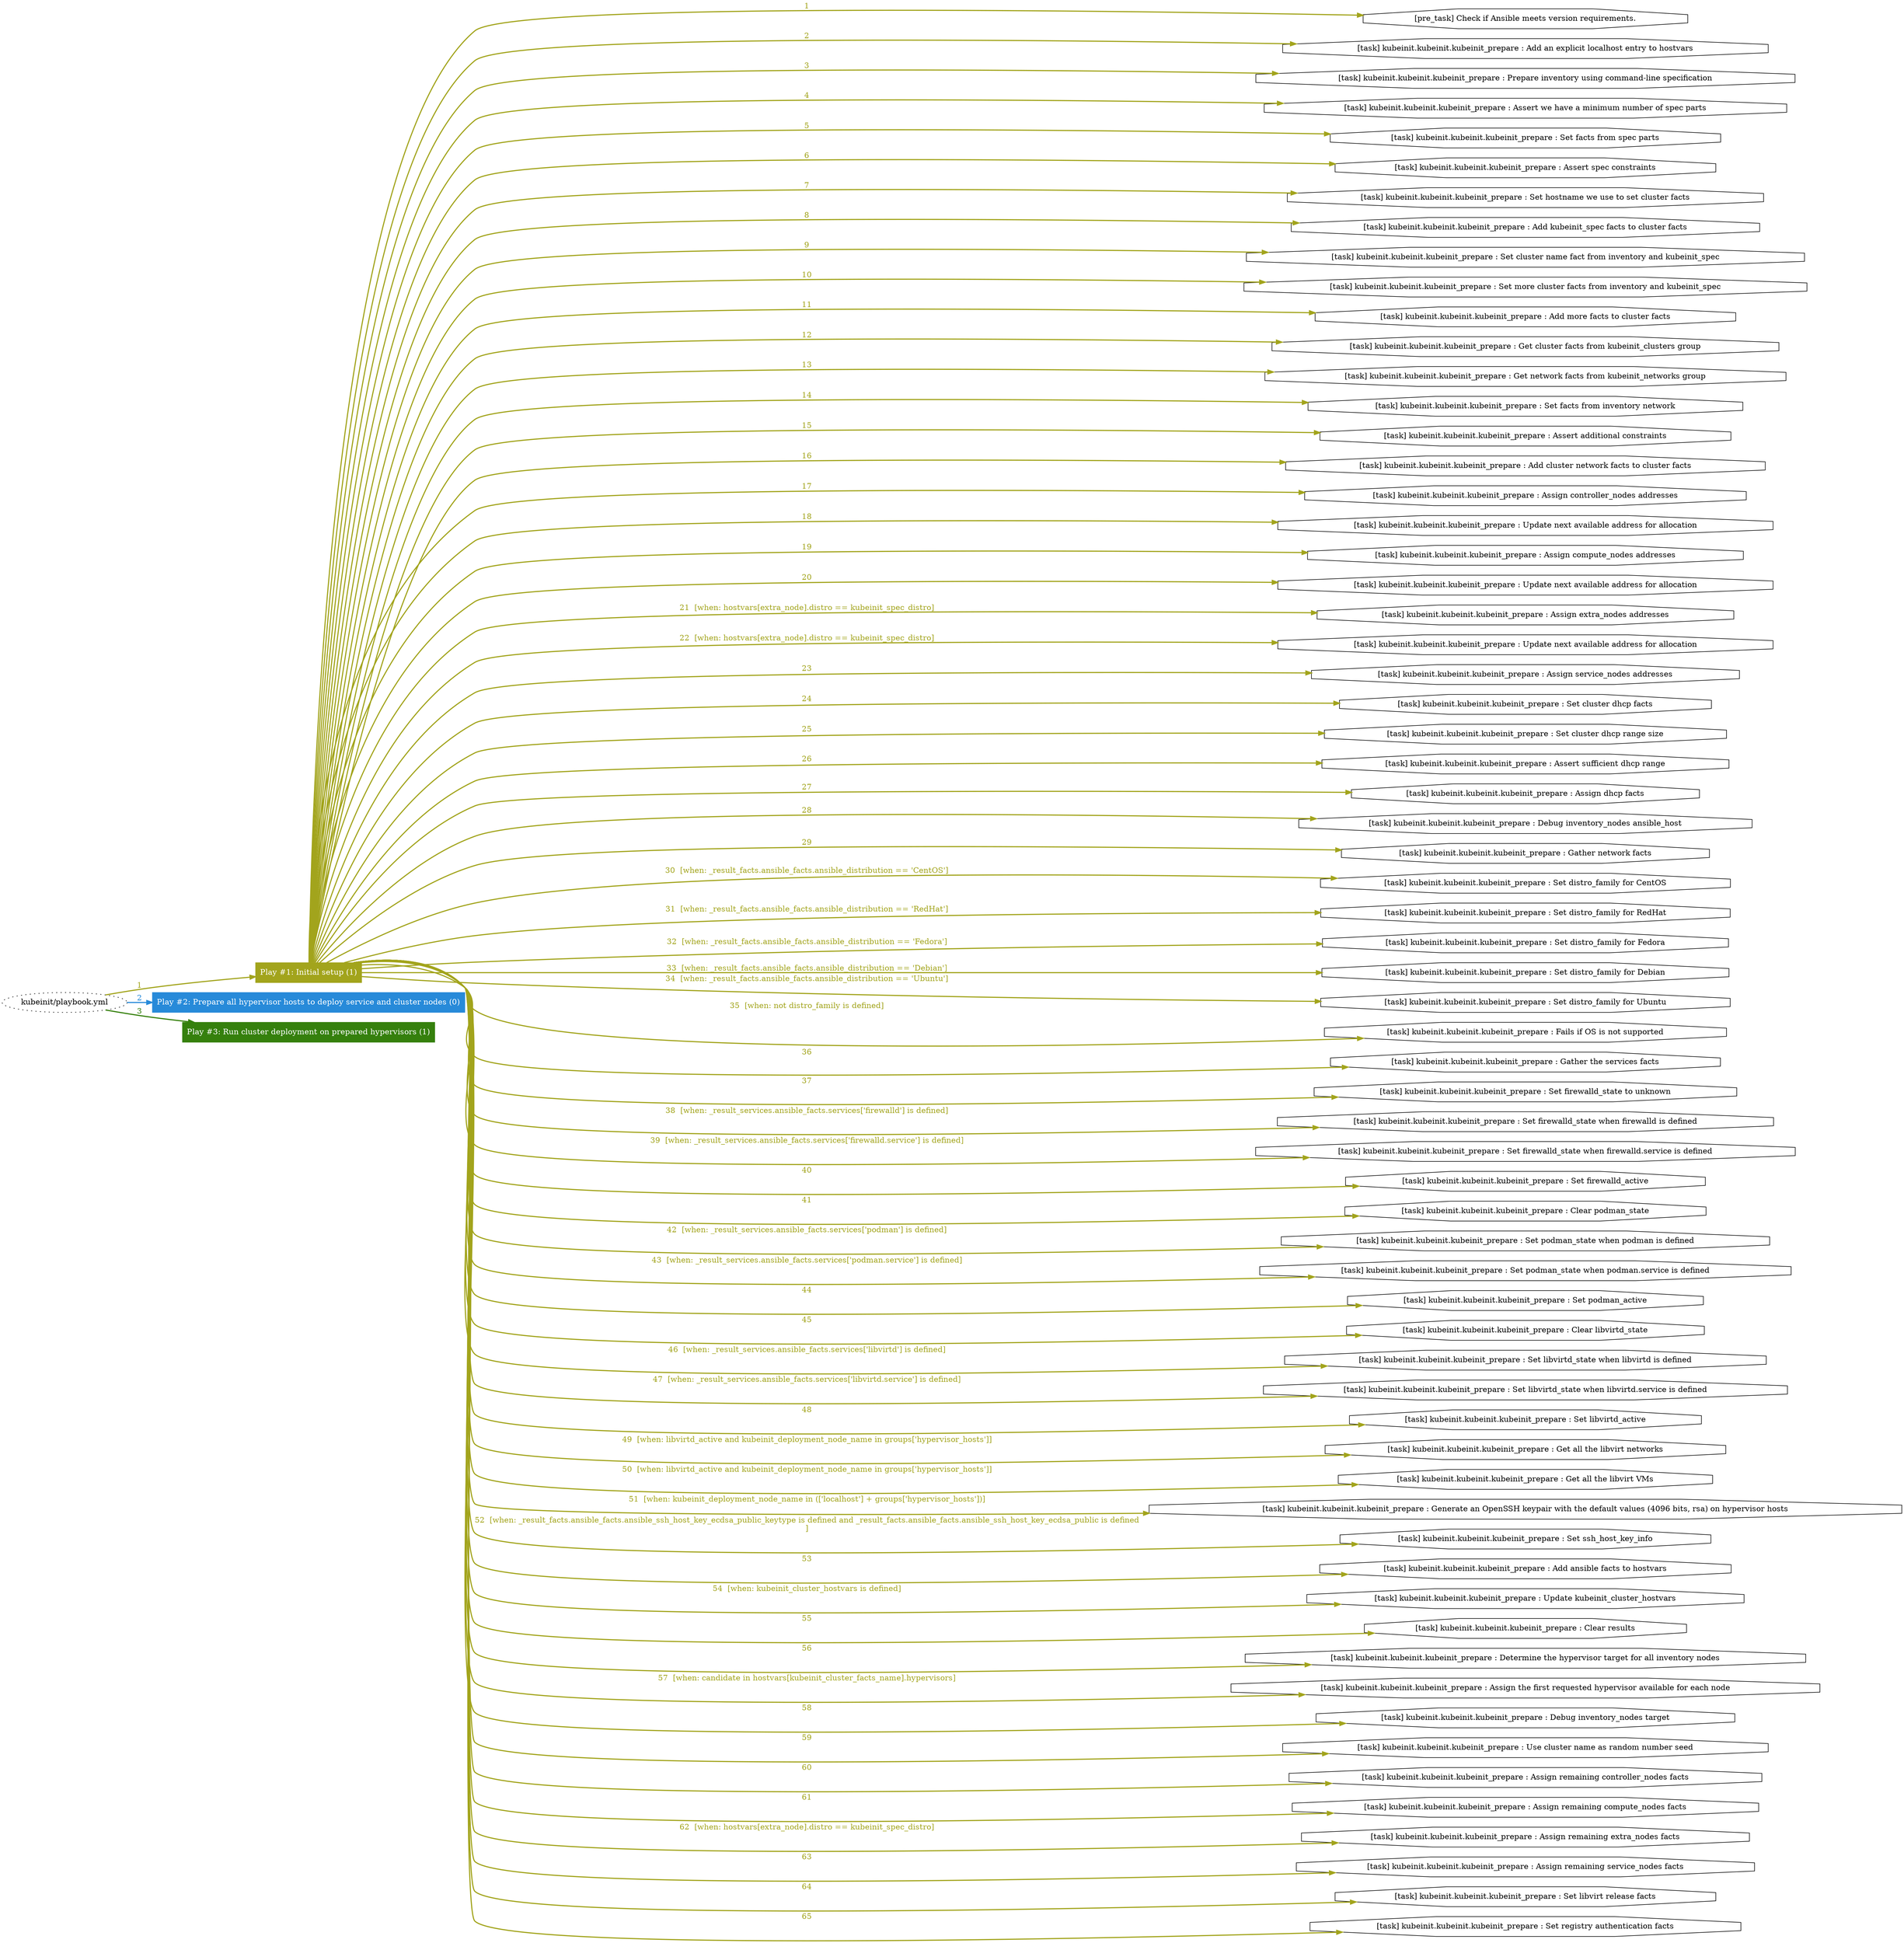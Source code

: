digraph "kubeinit/playbook.yml "{
	graph [concentrate=true ordering=in rankdir=LR ratio=fill]
	edge [esep=5 sep=10]
	"kubeinit/playbook.yml" [id=root_node style=dotted]
	subgraph "Play #1: Initial setup (1) "{
		"Play #1: Initial setup (1)" [color="#a2a41c" fontcolor="#ffffff" id="play_fbb599cb-2071-4ebe-aa29-77f8e86f3bd3" shape=box style=filled tooltip=localhost]
		"kubeinit/playbook.yml" -> "Play #1: Initial setup (1)" [label=1 color="#a2a41c" fontcolor="#a2a41c" id="edge_f15d494e-c540-46a3-b86c-ca2d39ae8374" style=bold]
		"pre_task_1bced52c-f564-497a-ac15-e1b4323b1780" [label="[pre_task] Check if Ansible meets version requirements." id="pre_task_1bced52c-f564-497a-ac15-e1b4323b1780" shape=octagon tooltip="[pre_task] Check if Ansible meets version requirements."]
		"Play #1: Initial setup (1)" -> "pre_task_1bced52c-f564-497a-ac15-e1b4323b1780" [label=1 color="#a2a41c" fontcolor="#a2a41c" id="edge_7f5676bc-e594-4e76-97df-8704d4741273" style=bold]
		"task_bf426f9a-18ad-4fc7-81e5-14182849dc6a" [label="[task] kubeinit.kubeinit.kubeinit_prepare : Add an explicit localhost entry to hostvars" id="task_bf426f9a-18ad-4fc7-81e5-14182849dc6a" shape=octagon tooltip="[task] kubeinit.kubeinit.kubeinit_prepare : Add an explicit localhost entry to hostvars"]
		"Play #1: Initial setup (1)" -> "task_bf426f9a-18ad-4fc7-81e5-14182849dc6a" [label=2 color="#a2a41c" fontcolor="#a2a41c" id="edge_af8a6ed8-0f8f-40e1-96b3-8c65df996f2e" style=bold]
		"task_188a1dc1-d4b8-44b5-ab2f-b13d16058bbf" [label="[task] kubeinit.kubeinit.kubeinit_prepare : Prepare inventory using command-line specification" id="task_188a1dc1-d4b8-44b5-ab2f-b13d16058bbf" shape=octagon tooltip="[task] kubeinit.kubeinit.kubeinit_prepare : Prepare inventory using command-line specification"]
		"Play #1: Initial setup (1)" -> "task_188a1dc1-d4b8-44b5-ab2f-b13d16058bbf" [label=3 color="#a2a41c" fontcolor="#a2a41c" id="edge_f5a95ad8-61fc-489c-ac1f-215967416c9a" style=bold]
		"task_70577712-b20e-4079-b499-4126f8905f65" [label="[task] kubeinit.kubeinit.kubeinit_prepare : Assert we have a minimum number of spec parts" id="task_70577712-b20e-4079-b499-4126f8905f65" shape=octagon tooltip="[task] kubeinit.kubeinit.kubeinit_prepare : Assert we have a minimum number of spec parts"]
		"Play #1: Initial setup (1)" -> "task_70577712-b20e-4079-b499-4126f8905f65" [label=4 color="#a2a41c" fontcolor="#a2a41c" id="edge_4c0b52cc-073f-4c25-b5c1-b2f5f2818693" style=bold]
		"task_c20cd115-73be-4d2d-bf42-5f661f785ea7" [label="[task] kubeinit.kubeinit.kubeinit_prepare : Set facts from spec parts" id="task_c20cd115-73be-4d2d-bf42-5f661f785ea7" shape=octagon tooltip="[task] kubeinit.kubeinit.kubeinit_prepare : Set facts from spec parts"]
		"Play #1: Initial setup (1)" -> "task_c20cd115-73be-4d2d-bf42-5f661f785ea7" [label=5 color="#a2a41c" fontcolor="#a2a41c" id="edge_14461f78-73c5-476e-a4ec-2de61bbe9867" style=bold]
		"task_93be99f0-25e2-4b6c-8052-864f7db5bb74" [label="[task] kubeinit.kubeinit.kubeinit_prepare : Assert spec constraints" id="task_93be99f0-25e2-4b6c-8052-864f7db5bb74" shape=octagon tooltip="[task] kubeinit.kubeinit.kubeinit_prepare : Assert spec constraints"]
		"Play #1: Initial setup (1)" -> "task_93be99f0-25e2-4b6c-8052-864f7db5bb74" [label=6 color="#a2a41c" fontcolor="#a2a41c" id="edge_9305458f-0ff6-46de-b71a-b61db6ce7f33" style=bold]
		"task_0c7ec566-e316-43df-abcd-6a3b18245122" [label="[task] kubeinit.kubeinit.kubeinit_prepare : Set hostname we use to set cluster facts" id="task_0c7ec566-e316-43df-abcd-6a3b18245122" shape=octagon tooltip="[task] kubeinit.kubeinit.kubeinit_prepare : Set hostname we use to set cluster facts"]
		"Play #1: Initial setup (1)" -> "task_0c7ec566-e316-43df-abcd-6a3b18245122" [label=7 color="#a2a41c" fontcolor="#a2a41c" id="edge_4f6f68b5-9b47-4cb3-a067-a34611402cf0" style=bold]
		"task_f09c8e48-1cae-4691-b0de-dc04e11db5f2" [label="[task] kubeinit.kubeinit.kubeinit_prepare : Add kubeinit_spec facts to cluster facts" id="task_f09c8e48-1cae-4691-b0de-dc04e11db5f2" shape=octagon tooltip="[task] kubeinit.kubeinit.kubeinit_prepare : Add kubeinit_spec facts to cluster facts"]
		"Play #1: Initial setup (1)" -> "task_f09c8e48-1cae-4691-b0de-dc04e11db5f2" [label=8 color="#a2a41c" fontcolor="#a2a41c" id="edge_4cfe039d-891e-468e-be58-43e634ae579e" style=bold]
		"task_8d84dc5c-e134-4fb2-b0e2-b606a4c03248" [label="[task] kubeinit.kubeinit.kubeinit_prepare : Set cluster name fact from inventory and kubeinit_spec" id="task_8d84dc5c-e134-4fb2-b0e2-b606a4c03248" shape=octagon tooltip="[task] kubeinit.kubeinit.kubeinit_prepare : Set cluster name fact from inventory and kubeinit_spec"]
		"Play #1: Initial setup (1)" -> "task_8d84dc5c-e134-4fb2-b0e2-b606a4c03248" [label=9 color="#a2a41c" fontcolor="#a2a41c" id="edge_981fc118-fece-46d5-adee-e4ab613bb32c" style=bold]
		"task_6f019cc1-7205-42ea-bedc-b7c2f872bb1b" [label="[task] kubeinit.kubeinit.kubeinit_prepare : Set more cluster facts from inventory and kubeinit_spec" id="task_6f019cc1-7205-42ea-bedc-b7c2f872bb1b" shape=octagon tooltip="[task] kubeinit.kubeinit.kubeinit_prepare : Set more cluster facts from inventory and kubeinit_spec"]
		"Play #1: Initial setup (1)" -> "task_6f019cc1-7205-42ea-bedc-b7c2f872bb1b" [label=10 color="#a2a41c" fontcolor="#a2a41c" id="edge_d8aaf090-b6d8-4fc4-aab9-6e2dc086decb" style=bold]
		"task_1d25f9a4-f4a6-404d-9d3e-b534d88f5e14" [label="[task] kubeinit.kubeinit.kubeinit_prepare : Add more facts to cluster facts" id="task_1d25f9a4-f4a6-404d-9d3e-b534d88f5e14" shape=octagon tooltip="[task] kubeinit.kubeinit.kubeinit_prepare : Add more facts to cluster facts"]
		"Play #1: Initial setup (1)" -> "task_1d25f9a4-f4a6-404d-9d3e-b534d88f5e14" [label=11 color="#a2a41c" fontcolor="#a2a41c" id="edge_958e6bd8-3996-4ed4-a69b-0610b8c8edc9" style=bold]
		"task_5d543795-a8f3-49b5-b091-28fa9c4052c7" [label="[task] kubeinit.kubeinit.kubeinit_prepare : Get cluster facts from kubeinit_clusters group" id="task_5d543795-a8f3-49b5-b091-28fa9c4052c7" shape=octagon tooltip="[task] kubeinit.kubeinit.kubeinit_prepare : Get cluster facts from kubeinit_clusters group"]
		"Play #1: Initial setup (1)" -> "task_5d543795-a8f3-49b5-b091-28fa9c4052c7" [label=12 color="#a2a41c" fontcolor="#a2a41c" id="edge_ef4fce91-8203-4280-80e2-3f5b8cb29f58" style=bold]
		"task_1387d4f8-d527-4bab-aefe-3a93cff5cc05" [label="[task] kubeinit.kubeinit.kubeinit_prepare : Get network facts from kubeinit_networks group" id="task_1387d4f8-d527-4bab-aefe-3a93cff5cc05" shape=octagon tooltip="[task] kubeinit.kubeinit.kubeinit_prepare : Get network facts from kubeinit_networks group"]
		"Play #1: Initial setup (1)" -> "task_1387d4f8-d527-4bab-aefe-3a93cff5cc05" [label=13 color="#a2a41c" fontcolor="#a2a41c" id="edge_315897b9-fdfe-4189-a704-d9abd756fcee" style=bold]
		"task_c1c2a169-0db9-43c2-992a-c93dda43a939" [label="[task] kubeinit.kubeinit.kubeinit_prepare : Set facts from inventory network" id="task_c1c2a169-0db9-43c2-992a-c93dda43a939" shape=octagon tooltip="[task] kubeinit.kubeinit.kubeinit_prepare : Set facts from inventory network"]
		"Play #1: Initial setup (1)" -> "task_c1c2a169-0db9-43c2-992a-c93dda43a939" [label=14 color="#a2a41c" fontcolor="#a2a41c" id="edge_c0a78aaf-78c9-44f3-9db0-09dec9d0c7d0" style=bold]
		"task_9ab54eab-2049-4fd9-992e-478c2bdfb9c4" [label="[task] kubeinit.kubeinit.kubeinit_prepare : Assert additional constraints" id="task_9ab54eab-2049-4fd9-992e-478c2bdfb9c4" shape=octagon tooltip="[task] kubeinit.kubeinit.kubeinit_prepare : Assert additional constraints"]
		"Play #1: Initial setup (1)" -> "task_9ab54eab-2049-4fd9-992e-478c2bdfb9c4" [label=15 color="#a2a41c" fontcolor="#a2a41c" id="edge_3f064ebc-6644-4ea4-9413-d90608ad3975" style=bold]
		"task_ce69c2fa-8d23-41a0-a40a-9916736c48d7" [label="[task] kubeinit.kubeinit.kubeinit_prepare : Add cluster network facts to cluster facts" id="task_ce69c2fa-8d23-41a0-a40a-9916736c48d7" shape=octagon tooltip="[task] kubeinit.kubeinit.kubeinit_prepare : Add cluster network facts to cluster facts"]
		"Play #1: Initial setup (1)" -> "task_ce69c2fa-8d23-41a0-a40a-9916736c48d7" [label=16 color="#a2a41c" fontcolor="#a2a41c" id="edge_8c060426-9f42-4509-a474-2ddc44c041de" style=bold]
		"task_77f207cc-4c31-4d85-bc21-c58a9a1a26b6" [label="[task] kubeinit.kubeinit.kubeinit_prepare : Assign controller_nodes addresses" id="task_77f207cc-4c31-4d85-bc21-c58a9a1a26b6" shape=octagon tooltip="[task] kubeinit.kubeinit.kubeinit_prepare : Assign controller_nodes addresses"]
		"Play #1: Initial setup (1)" -> "task_77f207cc-4c31-4d85-bc21-c58a9a1a26b6" [label=17 color="#a2a41c" fontcolor="#a2a41c" id="edge_21839ebf-4ca6-4f05-842b-494da5b7c613" style=bold]
		"task_2b7bf8a1-092e-4b50-8496-6d695a63dcdb" [label="[task] kubeinit.kubeinit.kubeinit_prepare : Update next available address for allocation" id="task_2b7bf8a1-092e-4b50-8496-6d695a63dcdb" shape=octagon tooltip="[task] kubeinit.kubeinit.kubeinit_prepare : Update next available address for allocation"]
		"Play #1: Initial setup (1)" -> "task_2b7bf8a1-092e-4b50-8496-6d695a63dcdb" [label=18 color="#a2a41c" fontcolor="#a2a41c" id="edge_7501caeb-e0f9-47cf-9c09-b0d99d6d5aba" style=bold]
		"task_1eed0077-1a1c-460d-8cc8-a2fb927731ba" [label="[task] kubeinit.kubeinit.kubeinit_prepare : Assign compute_nodes addresses" id="task_1eed0077-1a1c-460d-8cc8-a2fb927731ba" shape=octagon tooltip="[task] kubeinit.kubeinit.kubeinit_prepare : Assign compute_nodes addresses"]
		"Play #1: Initial setup (1)" -> "task_1eed0077-1a1c-460d-8cc8-a2fb927731ba" [label=19 color="#a2a41c" fontcolor="#a2a41c" id="edge_51f5b2ee-eece-42ee-9d3b-06db0f81a2e1" style=bold]
		"task_25b55d73-f94a-4dcf-91c0-9eee6f3ec810" [label="[task] kubeinit.kubeinit.kubeinit_prepare : Update next available address for allocation" id="task_25b55d73-f94a-4dcf-91c0-9eee6f3ec810" shape=octagon tooltip="[task] kubeinit.kubeinit.kubeinit_prepare : Update next available address for allocation"]
		"Play #1: Initial setup (1)" -> "task_25b55d73-f94a-4dcf-91c0-9eee6f3ec810" [label=20 color="#a2a41c" fontcolor="#a2a41c" id="edge_7cc98d53-cec2-4cb1-bcb5-8ee464ddc788" style=bold]
		"task_2ccb7feb-158b-459e-aecb-69c910243386" [label="[task] kubeinit.kubeinit.kubeinit_prepare : Assign extra_nodes addresses" id="task_2ccb7feb-158b-459e-aecb-69c910243386" shape=octagon tooltip="[task] kubeinit.kubeinit.kubeinit_prepare : Assign extra_nodes addresses"]
		"Play #1: Initial setup (1)" -> "task_2ccb7feb-158b-459e-aecb-69c910243386" [label="21  [when: hostvars[extra_node].distro == kubeinit_spec_distro]" color="#a2a41c" fontcolor="#a2a41c" id="edge_a08e4e1c-dff4-495c-bd43-13cb759682b3" style=bold]
		"task_9f759f97-7756-45ce-8a6e-32dff2fa7d3d" [label="[task] kubeinit.kubeinit.kubeinit_prepare : Update next available address for allocation" id="task_9f759f97-7756-45ce-8a6e-32dff2fa7d3d" shape=octagon tooltip="[task] kubeinit.kubeinit.kubeinit_prepare : Update next available address for allocation"]
		"Play #1: Initial setup (1)" -> "task_9f759f97-7756-45ce-8a6e-32dff2fa7d3d" [label="22  [when: hostvars[extra_node].distro == kubeinit_spec_distro]" color="#a2a41c" fontcolor="#a2a41c" id="edge_0c9b1f2a-5497-41a3-b232-33f57a9a8bc8" style=bold]
		"task_913f8617-13c1-43bf-a9fa-88e1ef12a258" [label="[task] kubeinit.kubeinit.kubeinit_prepare : Assign service_nodes addresses" id="task_913f8617-13c1-43bf-a9fa-88e1ef12a258" shape=octagon tooltip="[task] kubeinit.kubeinit.kubeinit_prepare : Assign service_nodes addresses"]
		"Play #1: Initial setup (1)" -> "task_913f8617-13c1-43bf-a9fa-88e1ef12a258" [label=23 color="#a2a41c" fontcolor="#a2a41c" id="edge_bd77210a-0df5-4475-9d80-4841adf40ee5" style=bold]
		"task_91e4f449-e80b-474a-bc39-23e5c69d2957" [label="[task] kubeinit.kubeinit.kubeinit_prepare : Set cluster dhcp facts" id="task_91e4f449-e80b-474a-bc39-23e5c69d2957" shape=octagon tooltip="[task] kubeinit.kubeinit.kubeinit_prepare : Set cluster dhcp facts"]
		"Play #1: Initial setup (1)" -> "task_91e4f449-e80b-474a-bc39-23e5c69d2957" [label=24 color="#a2a41c" fontcolor="#a2a41c" id="edge_304578c8-2b14-4b46-a572-20818807380a" style=bold]
		"task_6fa43793-145c-41fc-89c2-c899b94cb9ce" [label="[task] kubeinit.kubeinit.kubeinit_prepare : Set cluster dhcp range size" id="task_6fa43793-145c-41fc-89c2-c899b94cb9ce" shape=octagon tooltip="[task] kubeinit.kubeinit.kubeinit_prepare : Set cluster dhcp range size"]
		"Play #1: Initial setup (1)" -> "task_6fa43793-145c-41fc-89c2-c899b94cb9ce" [label=25 color="#a2a41c" fontcolor="#a2a41c" id="edge_c3fff642-edc9-45b7-98e6-9e7cdd07d348" style=bold]
		"task_b12eeac6-75a3-4f70-a4a2-0e3f8d624745" [label="[task] kubeinit.kubeinit.kubeinit_prepare : Assert sufficient dhcp range" id="task_b12eeac6-75a3-4f70-a4a2-0e3f8d624745" shape=octagon tooltip="[task] kubeinit.kubeinit.kubeinit_prepare : Assert sufficient dhcp range"]
		"Play #1: Initial setup (1)" -> "task_b12eeac6-75a3-4f70-a4a2-0e3f8d624745" [label=26 color="#a2a41c" fontcolor="#a2a41c" id="edge_bba94818-4bc5-4740-a5b4-dc334a5f5e5e" style=bold]
		"task_eb5fb394-c162-4717-9045-ed97438db5da" [label="[task] kubeinit.kubeinit.kubeinit_prepare : Assign dhcp facts" id="task_eb5fb394-c162-4717-9045-ed97438db5da" shape=octagon tooltip="[task] kubeinit.kubeinit.kubeinit_prepare : Assign dhcp facts"]
		"Play #1: Initial setup (1)" -> "task_eb5fb394-c162-4717-9045-ed97438db5da" [label=27 color="#a2a41c" fontcolor="#a2a41c" id="edge_33ca0ef7-27f3-494f-8f82-a5c3213cf6fc" style=bold]
		"task_dcc462fc-c2ae-43e1-ab97-c646bf36a4b2" [label="[task] kubeinit.kubeinit.kubeinit_prepare : Debug inventory_nodes ansible_host" id="task_dcc462fc-c2ae-43e1-ab97-c646bf36a4b2" shape=octagon tooltip="[task] kubeinit.kubeinit.kubeinit_prepare : Debug inventory_nodes ansible_host"]
		"Play #1: Initial setup (1)" -> "task_dcc462fc-c2ae-43e1-ab97-c646bf36a4b2" [label=28 color="#a2a41c" fontcolor="#a2a41c" id="edge_59c83ae1-66f8-4a76-9850-a5fff013d9b3" style=bold]
		"task_daf0c1bc-6a49-4652-b241-6a46164d78ee" [label="[task] kubeinit.kubeinit.kubeinit_prepare : Gather network facts" id="task_daf0c1bc-6a49-4652-b241-6a46164d78ee" shape=octagon tooltip="[task] kubeinit.kubeinit.kubeinit_prepare : Gather network facts"]
		"Play #1: Initial setup (1)" -> "task_daf0c1bc-6a49-4652-b241-6a46164d78ee" [label=29 color="#a2a41c" fontcolor="#a2a41c" id="edge_975b3711-a7df-40f4-b470-0317dbe6daac" style=bold]
		"task_ab80f5c7-4afc-4068-a9f5-4ae55412039a" [label="[task] kubeinit.kubeinit.kubeinit_prepare : Set distro_family for CentOS" id="task_ab80f5c7-4afc-4068-a9f5-4ae55412039a" shape=octagon tooltip="[task] kubeinit.kubeinit.kubeinit_prepare : Set distro_family for CentOS"]
		"Play #1: Initial setup (1)" -> "task_ab80f5c7-4afc-4068-a9f5-4ae55412039a" [label="30  [when: _result_facts.ansible_facts.ansible_distribution == 'CentOS']" color="#a2a41c" fontcolor="#a2a41c" id="edge_247e40d7-8592-4e19-bab1-206c666615a3" style=bold]
		"task_43fefb5f-a176-477c-8d2a-c6c2d888c067" [label="[task] kubeinit.kubeinit.kubeinit_prepare : Set distro_family for RedHat" id="task_43fefb5f-a176-477c-8d2a-c6c2d888c067" shape=octagon tooltip="[task] kubeinit.kubeinit.kubeinit_prepare : Set distro_family for RedHat"]
		"Play #1: Initial setup (1)" -> "task_43fefb5f-a176-477c-8d2a-c6c2d888c067" [label="31  [when: _result_facts.ansible_facts.ansible_distribution == 'RedHat']" color="#a2a41c" fontcolor="#a2a41c" id="edge_b54518a1-d80d-4b74-934b-b33ed6580b6e" style=bold]
		"task_e7a55605-c709-48aa-b66f-f945ed1751b7" [label="[task] kubeinit.kubeinit.kubeinit_prepare : Set distro_family for Fedora" id="task_e7a55605-c709-48aa-b66f-f945ed1751b7" shape=octagon tooltip="[task] kubeinit.kubeinit.kubeinit_prepare : Set distro_family for Fedora"]
		"Play #1: Initial setup (1)" -> "task_e7a55605-c709-48aa-b66f-f945ed1751b7" [label="32  [when: _result_facts.ansible_facts.ansible_distribution == 'Fedora']" color="#a2a41c" fontcolor="#a2a41c" id="edge_192f80bc-9c90-4f24-8648-0081e48e6b9f" style=bold]
		"task_9dbd857e-468f-4a0b-9301-d396456d3bf3" [label="[task] kubeinit.kubeinit.kubeinit_prepare : Set distro_family for Debian" id="task_9dbd857e-468f-4a0b-9301-d396456d3bf3" shape=octagon tooltip="[task] kubeinit.kubeinit.kubeinit_prepare : Set distro_family for Debian"]
		"Play #1: Initial setup (1)" -> "task_9dbd857e-468f-4a0b-9301-d396456d3bf3" [label="33  [when: _result_facts.ansible_facts.ansible_distribution == 'Debian']" color="#a2a41c" fontcolor="#a2a41c" id="edge_4eff1540-5550-4d96-8bd0-1a2757e3ffbc" style=bold]
		"task_13b9b885-9dd8-4bf3-84db-5e05f6914f69" [label="[task] kubeinit.kubeinit.kubeinit_prepare : Set distro_family for Ubuntu" id="task_13b9b885-9dd8-4bf3-84db-5e05f6914f69" shape=octagon tooltip="[task] kubeinit.kubeinit.kubeinit_prepare : Set distro_family for Ubuntu"]
		"Play #1: Initial setup (1)" -> "task_13b9b885-9dd8-4bf3-84db-5e05f6914f69" [label="34  [when: _result_facts.ansible_facts.ansible_distribution == 'Ubuntu']" color="#a2a41c" fontcolor="#a2a41c" id="edge_595e9588-f076-4497-a02f-5ddc2c0d6b4d" style=bold]
		"task_d9bc932b-08a7-4877-9268-ea9718dec4ea" [label="[task] kubeinit.kubeinit.kubeinit_prepare : Fails if OS is not supported" id="task_d9bc932b-08a7-4877-9268-ea9718dec4ea" shape=octagon tooltip="[task] kubeinit.kubeinit.kubeinit_prepare : Fails if OS is not supported"]
		"Play #1: Initial setup (1)" -> "task_d9bc932b-08a7-4877-9268-ea9718dec4ea" [label="35  [when: not distro_family is defined]" color="#a2a41c" fontcolor="#a2a41c" id="edge_7fd593f2-66f5-43c6-a5cf-9988e75142f5" style=bold]
		"task_e35e2d23-50cc-455b-bbe5-c1a839fff2d1" [label="[task] kubeinit.kubeinit.kubeinit_prepare : Gather the services facts" id="task_e35e2d23-50cc-455b-bbe5-c1a839fff2d1" shape=octagon tooltip="[task] kubeinit.kubeinit.kubeinit_prepare : Gather the services facts"]
		"Play #1: Initial setup (1)" -> "task_e35e2d23-50cc-455b-bbe5-c1a839fff2d1" [label=36 color="#a2a41c" fontcolor="#a2a41c" id="edge_0e30dbe9-e2d7-4b51-8345-5700ac23bb40" style=bold]
		"task_a5be8a6a-e6a5-4365-a193-a78ddbed4967" [label="[task] kubeinit.kubeinit.kubeinit_prepare : Set firewalld_state to unknown" id="task_a5be8a6a-e6a5-4365-a193-a78ddbed4967" shape=octagon tooltip="[task] kubeinit.kubeinit.kubeinit_prepare : Set firewalld_state to unknown"]
		"Play #1: Initial setup (1)" -> "task_a5be8a6a-e6a5-4365-a193-a78ddbed4967" [label=37 color="#a2a41c" fontcolor="#a2a41c" id="edge_a4d3833f-99eb-4a6d-82f7-021efc798931" style=bold]
		"task_041e7ba3-ae09-4034-b566-33f0c9600892" [label="[task] kubeinit.kubeinit.kubeinit_prepare : Set firewalld_state when firewalld is defined" id="task_041e7ba3-ae09-4034-b566-33f0c9600892" shape=octagon tooltip="[task] kubeinit.kubeinit.kubeinit_prepare : Set firewalld_state when firewalld is defined"]
		"Play #1: Initial setup (1)" -> "task_041e7ba3-ae09-4034-b566-33f0c9600892" [label="38  [when: _result_services.ansible_facts.services['firewalld'] is defined]" color="#a2a41c" fontcolor="#a2a41c" id="edge_6922b051-09a0-4bba-8235-d518f0249417" style=bold]
		"task_81b4ed34-71ae-4f59-a1dd-168da0ee38f8" [label="[task] kubeinit.kubeinit.kubeinit_prepare : Set firewalld_state when firewalld.service is defined" id="task_81b4ed34-71ae-4f59-a1dd-168da0ee38f8" shape=octagon tooltip="[task] kubeinit.kubeinit.kubeinit_prepare : Set firewalld_state when firewalld.service is defined"]
		"Play #1: Initial setup (1)" -> "task_81b4ed34-71ae-4f59-a1dd-168da0ee38f8" [label="39  [when: _result_services.ansible_facts.services['firewalld.service'] is defined]" color="#a2a41c" fontcolor="#a2a41c" id="edge_24a163b0-b9f3-4d23-ab3b-667852dd58ef" style=bold]
		"task_0babe88b-5325-4593-b55c-2e3f64a7f779" [label="[task] kubeinit.kubeinit.kubeinit_prepare : Set firewalld_active" id="task_0babe88b-5325-4593-b55c-2e3f64a7f779" shape=octagon tooltip="[task] kubeinit.kubeinit.kubeinit_prepare : Set firewalld_active"]
		"Play #1: Initial setup (1)" -> "task_0babe88b-5325-4593-b55c-2e3f64a7f779" [label=40 color="#a2a41c" fontcolor="#a2a41c" id="edge_5224c23e-b7be-4705-8637-2808ffcf3d79" style=bold]
		"task_9b4944e1-0999-4e91-9bd9-3c9232887556" [label="[task] kubeinit.kubeinit.kubeinit_prepare : Clear podman_state" id="task_9b4944e1-0999-4e91-9bd9-3c9232887556" shape=octagon tooltip="[task] kubeinit.kubeinit.kubeinit_prepare : Clear podman_state"]
		"Play #1: Initial setup (1)" -> "task_9b4944e1-0999-4e91-9bd9-3c9232887556" [label=41 color="#a2a41c" fontcolor="#a2a41c" id="edge_87e561bf-bb4f-4459-a338-ebd374519daa" style=bold]
		"task_5cc1d7ab-95dc-4a62-bfdb-54f39055c5a7" [label="[task] kubeinit.kubeinit.kubeinit_prepare : Set podman_state when podman is defined" id="task_5cc1d7ab-95dc-4a62-bfdb-54f39055c5a7" shape=octagon tooltip="[task] kubeinit.kubeinit.kubeinit_prepare : Set podman_state when podman is defined"]
		"Play #1: Initial setup (1)" -> "task_5cc1d7ab-95dc-4a62-bfdb-54f39055c5a7" [label="42  [when: _result_services.ansible_facts.services['podman'] is defined]" color="#a2a41c" fontcolor="#a2a41c" id="edge_a82da885-a00e-41db-b861-106523461caf" style=bold]
		"task_7ecdc01a-50a8-44a5-9dfb-948a9c76c38e" [label="[task] kubeinit.kubeinit.kubeinit_prepare : Set podman_state when podman.service is defined" id="task_7ecdc01a-50a8-44a5-9dfb-948a9c76c38e" shape=octagon tooltip="[task] kubeinit.kubeinit.kubeinit_prepare : Set podman_state when podman.service is defined"]
		"Play #1: Initial setup (1)" -> "task_7ecdc01a-50a8-44a5-9dfb-948a9c76c38e" [label="43  [when: _result_services.ansible_facts.services['podman.service'] is defined]" color="#a2a41c" fontcolor="#a2a41c" id="edge_3ffd2dda-61a6-4cb7-9706-b510f61a3963" style=bold]
		"task_1cb86e57-33f2-4661-a586-f90e000c62c2" [label="[task] kubeinit.kubeinit.kubeinit_prepare : Set podman_active" id="task_1cb86e57-33f2-4661-a586-f90e000c62c2" shape=octagon tooltip="[task] kubeinit.kubeinit.kubeinit_prepare : Set podman_active"]
		"Play #1: Initial setup (1)" -> "task_1cb86e57-33f2-4661-a586-f90e000c62c2" [label=44 color="#a2a41c" fontcolor="#a2a41c" id="edge_3a89d703-d85e-45ed-aa96-a1a52d8463b7" style=bold]
		"task_3034797e-fbdd-482c-855d-7a6c4bdcff30" [label="[task] kubeinit.kubeinit.kubeinit_prepare : Clear libvirtd_state" id="task_3034797e-fbdd-482c-855d-7a6c4bdcff30" shape=octagon tooltip="[task] kubeinit.kubeinit.kubeinit_prepare : Clear libvirtd_state"]
		"Play #1: Initial setup (1)" -> "task_3034797e-fbdd-482c-855d-7a6c4bdcff30" [label=45 color="#a2a41c" fontcolor="#a2a41c" id="edge_f6915182-a950-4f02-8c53-e5a213048521" style=bold]
		"task_b3b650cb-f220-4f5c-aeda-d5777d0692cc" [label="[task] kubeinit.kubeinit.kubeinit_prepare : Set libvirtd_state when libvirtd is defined" id="task_b3b650cb-f220-4f5c-aeda-d5777d0692cc" shape=octagon tooltip="[task] kubeinit.kubeinit.kubeinit_prepare : Set libvirtd_state when libvirtd is defined"]
		"Play #1: Initial setup (1)" -> "task_b3b650cb-f220-4f5c-aeda-d5777d0692cc" [label="46  [when: _result_services.ansible_facts.services['libvirtd'] is defined]" color="#a2a41c" fontcolor="#a2a41c" id="edge_30442d14-602b-488c-82fb-053757d6ec07" style=bold]
		"task_6b502830-74d0-4ff4-8d4a-1bafe5603042" [label="[task] kubeinit.kubeinit.kubeinit_prepare : Set libvirtd_state when libvirtd.service is defined" id="task_6b502830-74d0-4ff4-8d4a-1bafe5603042" shape=octagon tooltip="[task] kubeinit.kubeinit.kubeinit_prepare : Set libvirtd_state when libvirtd.service is defined"]
		"Play #1: Initial setup (1)" -> "task_6b502830-74d0-4ff4-8d4a-1bafe5603042" [label="47  [when: _result_services.ansible_facts.services['libvirtd.service'] is defined]" color="#a2a41c" fontcolor="#a2a41c" id="edge_e62d7190-e7bb-41d7-97e6-3cfcb64082bd" style=bold]
		"task_3930fe2b-5fd2-4b6c-a691-901c74b1ca05" [label="[task] kubeinit.kubeinit.kubeinit_prepare : Set libvirtd_active" id="task_3930fe2b-5fd2-4b6c-a691-901c74b1ca05" shape=octagon tooltip="[task] kubeinit.kubeinit.kubeinit_prepare : Set libvirtd_active"]
		"Play #1: Initial setup (1)" -> "task_3930fe2b-5fd2-4b6c-a691-901c74b1ca05" [label=48 color="#a2a41c" fontcolor="#a2a41c" id="edge_0c3977bf-8c44-4690-8816-6be422916f98" style=bold]
		"task_45af618b-0f3c-4ec3-b7da-25e592635aa0" [label="[task] kubeinit.kubeinit.kubeinit_prepare : Get all the libvirt networks" id="task_45af618b-0f3c-4ec3-b7da-25e592635aa0" shape=octagon tooltip="[task] kubeinit.kubeinit.kubeinit_prepare : Get all the libvirt networks"]
		"Play #1: Initial setup (1)" -> "task_45af618b-0f3c-4ec3-b7da-25e592635aa0" [label="49  [when: libvirtd_active and kubeinit_deployment_node_name in groups['hypervisor_hosts']]" color="#a2a41c" fontcolor="#a2a41c" id="edge_cce43ef1-8baf-47c1-8f7a-0361a083957a" style=bold]
		"task_84d83787-b38f-4ab5-aa6e-6e15a2aed2a5" [label="[task] kubeinit.kubeinit.kubeinit_prepare : Get all the libvirt VMs" id="task_84d83787-b38f-4ab5-aa6e-6e15a2aed2a5" shape=octagon tooltip="[task] kubeinit.kubeinit.kubeinit_prepare : Get all the libvirt VMs"]
		"Play #1: Initial setup (1)" -> "task_84d83787-b38f-4ab5-aa6e-6e15a2aed2a5" [label="50  [when: libvirtd_active and kubeinit_deployment_node_name in groups['hypervisor_hosts']]" color="#a2a41c" fontcolor="#a2a41c" id="edge_fb110fe6-dc5a-4986-8ba7-559ad4d67219" style=bold]
		"task_13ea7479-0f8a-4899-af55-61b4e4ca364b" [label="[task] kubeinit.kubeinit.kubeinit_prepare : Generate an OpenSSH keypair with the default values (4096 bits, rsa) on hypervisor hosts" id="task_13ea7479-0f8a-4899-af55-61b4e4ca364b" shape=octagon tooltip="[task] kubeinit.kubeinit.kubeinit_prepare : Generate an OpenSSH keypair with the default values (4096 bits, rsa) on hypervisor hosts"]
		"Play #1: Initial setup (1)" -> "task_13ea7479-0f8a-4899-af55-61b4e4ca364b" [label="51  [when: kubeinit_deployment_node_name in (['localhost'] + groups['hypervisor_hosts'])]" color="#a2a41c" fontcolor="#a2a41c" id="edge_e2b7bea5-291a-421d-8792-1803f57a2e38" style=bold]
		"task_e685ea02-df52-49ea-bf4e-dd252045f6ad" [label="[task] kubeinit.kubeinit.kubeinit_prepare : Set ssh_host_key_info" id="task_e685ea02-df52-49ea-bf4e-dd252045f6ad" shape=octagon tooltip="[task] kubeinit.kubeinit.kubeinit_prepare : Set ssh_host_key_info"]
		"Play #1: Initial setup (1)" -> "task_e685ea02-df52-49ea-bf4e-dd252045f6ad" [label="52  [when: _result_facts.ansible_facts.ansible_ssh_host_key_ecdsa_public_keytype is defined and _result_facts.ansible_facts.ansible_ssh_host_key_ecdsa_public is defined
]" color="#a2a41c" fontcolor="#a2a41c" id="edge_2ad8bb7b-f6f3-47f9-b175-34f66162e910" style=bold]
		"task_6103dbfc-f9e3-4523-8b8a-7a7d1e4db61a" [label="[task] kubeinit.kubeinit.kubeinit_prepare : Add ansible facts to hostvars" id="task_6103dbfc-f9e3-4523-8b8a-7a7d1e4db61a" shape=octagon tooltip="[task] kubeinit.kubeinit.kubeinit_prepare : Add ansible facts to hostvars"]
		"Play #1: Initial setup (1)" -> "task_6103dbfc-f9e3-4523-8b8a-7a7d1e4db61a" [label=53 color="#a2a41c" fontcolor="#a2a41c" id="edge_cc4994a5-acda-43e1-96e6-572e0300f6fa" style=bold]
		"task_7e6856fa-5c56-4864-a718-4cbe4b408ac8" [label="[task] kubeinit.kubeinit.kubeinit_prepare : Update kubeinit_cluster_hostvars" id="task_7e6856fa-5c56-4864-a718-4cbe4b408ac8" shape=octagon tooltip="[task] kubeinit.kubeinit.kubeinit_prepare : Update kubeinit_cluster_hostvars"]
		"Play #1: Initial setup (1)" -> "task_7e6856fa-5c56-4864-a718-4cbe4b408ac8" [label="54  [when: kubeinit_cluster_hostvars is defined]" color="#a2a41c" fontcolor="#a2a41c" id="edge_b2054035-be9b-46f0-9b18-1db442b3b86c" style=bold]
		"task_5794f204-4432-4c54-93af-1e49caf7e075" [label="[task] kubeinit.kubeinit.kubeinit_prepare : Clear results" id="task_5794f204-4432-4c54-93af-1e49caf7e075" shape=octagon tooltip="[task] kubeinit.kubeinit.kubeinit_prepare : Clear results"]
		"Play #1: Initial setup (1)" -> "task_5794f204-4432-4c54-93af-1e49caf7e075" [label=55 color="#a2a41c" fontcolor="#a2a41c" id="edge_785f2047-d2ab-489b-ac44-c996d7f5b058" style=bold]
		"task_f4ac1f25-2e31-4c3b-9aee-f31fc474f130" [label="[task] kubeinit.kubeinit.kubeinit_prepare : Determine the hypervisor target for all inventory nodes" id="task_f4ac1f25-2e31-4c3b-9aee-f31fc474f130" shape=octagon tooltip="[task] kubeinit.kubeinit.kubeinit_prepare : Determine the hypervisor target for all inventory nodes"]
		"Play #1: Initial setup (1)" -> "task_f4ac1f25-2e31-4c3b-9aee-f31fc474f130" [label=56 color="#a2a41c" fontcolor="#a2a41c" id="edge_bc7fb3d1-165b-45ed-8d84-7ecadbf500c2" style=bold]
		"task_489f08af-5f0b-412d-bf3d-c6d32fe7bd0b" [label="[task] kubeinit.kubeinit.kubeinit_prepare : Assign the first requested hypervisor available for each node" id="task_489f08af-5f0b-412d-bf3d-c6d32fe7bd0b" shape=octagon tooltip="[task] kubeinit.kubeinit.kubeinit_prepare : Assign the first requested hypervisor available for each node"]
		"Play #1: Initial setup (1)" -> "task_489f08af-5f0b-412d-bf3d-c6d32fe7bd0b" [label="57  [when: candidate in hostvars[kubeinit_cluster_facts_name].hypervisors]" color="#a2a41c" fontcolor="#a2a41c" id="edge_670cd354-34c7-4ac7-bb73-c1c5f7e9f3d4" style=bold]
		"task_b2b48f90-8694-4b1c-a38b-eaee1cba3ed1" [label="[task] kubeinit.kubeinit.kubeinit_prepare : Debug inventory_nodes target" id="task_b2b48f90-8694-4b1c-a38b-eaee1cba3ed1" shape=octagon tooltip="[task] kubeinit.kubeinit.kubeinit_prepare : Debug inventory_nodes target"]
		"Play #1: Initial setup (1)" -> "task_b2b48f90-8694-4b1c-a38b-eaee1cba3ed1" [label=58 color="#a2a41c" fontcolor="#a2a41c" id="edge_43bacb40-2eae-4e44-b531-2ec4cd50b36c" style=bold]
		"task_c624d07f-1c4d-4e1a-aa15-c7693050dbe9" [label="[task] kubeinit.kubeinit.kubeinit_prepare : Use cluster name as random number seed" id="task_c624d07f-1c4d-4e1a-aa15-c7693050dbe9" shape=octagon tooltip="[task] kubeinit.kubeinit.kubeinit_prepare : Use cluster name as random number seed"]
		"Play #1: Initial setup (1)" -> "task_c624d07f-1c4d-4e1a-aa15-c7693050dbe9" [label=59 color="#a2a41c" fontcolor="#a2a41c" id="edge_a76542a3-9cda-4714-8749-51051882d2c3" style=bold]
		"task_27c13ee6-42e8-43a5-80e1-b0737e877233" [label="[task] kubeinit.kubeinit.kubeinit_prepare : Assign remaining controller_nodes facts" id="task_27c13ee6-42e8-43a5-80e1-b0737e877233" shape=octagon tooltip="[task] kubeinit.kubeinit.kubeinit_prepare : Assign remaining controller_nodes facts"]
		"Play #1: Initial setup (1)" -> "task_27c13ee6-42e8-43a5-80e1-b0737e877233" [label=60 color="#a2a41c" fontcolor="#a2a41c" id="edge_de002b3a-3803-40d3-ba8d-0cbee25d9d82" style=bold]
		"task_7cb5f891-d144-4392-b9db-2e2efa3ab1f0" [label="[task] kubeinit.kubeinit.kubeinit_prepare : Assign remaining compute_nodes facts" id="task_7cb5f891-d144-4392-b9db-2e2efa3ab1f0" shape=octagon tooltip="[task] kubeinit.kubeinit.kubeinit_prepare : Assign remaining compute_nodes facts"]
		"Play #1: Initial setup (1)" -> "task_7cb5f891-d144-4392-b9db-2e2efa3ab1f0" [label=61 color="#a2a41c" fontcolor="#a2a41c" id="edge_edf2d550-351c-4686-967f-cb1a501e394f" style=bold]
		"task_ff95fc6c-d6bb-4d72-89b7-64dd0f88c9e4" [label="[task] kubeinit.kubeinit.kubeinit_prepare : Assign remaining extra_nodes facts" id="task_ff95fc6c-d6bb-4d72-89b7-64dd0f88c9e4" shape=octagon tooltip="[task] kubeinit.kubeinit.kubeinit_prepare : Assign remaining extra_nodes facts"]
		"Play #1: Initial setup (1)" -> "task_ff95fc6c-d6bb-4d72-89b7-64dd0f88c9e4" [label="62  [when: hostvars[extra_node].distro == kubeinit_spec_distro]" color="#a2a41c" fontcolor="#a2a41c" id="edge_4fd6f3f4-88d7-4e81-ac84-b5b00b29edb3" style=bold]
		"task_d961ccc2-14c0-4ae7-92a3-5251751afc5f" [label="[task] kubeinit.kubeinit.kubeinit_prepare : Assign remaining service_nodes facts" id="task_d961ccc2-14c0-4ae7-92a3-5251751afc5f" shape=octagon tooltip="[task] kubeinit.kubeinit.kubeinit_prepare : Assign remaining service_nodes facts"]
		"Play #1: Initial setup (1)" -> "task_d961ccc2-14c0-4ae7-92a3-5251751afc5f" [label=63 color="#a2a41c" fontcolor="#a2a41c" id="edge_10ecdf36-3189-49f3-a828-fa5c30e2179a" style=bold]
		"task_47b5ede0-0fa7-4da4-9fe9-32208a834342" [label="[task] kubeinit.kubeinit.kubeinit_prepare : Set libvirt release facts" id="task_47b5ede0-0fa7-4da4-9fe9-32208a834342" shape=octagon tooltip="[task] kubeinit.kubeinit.kubeinit_prepare : Set libvirt release facts"]
		"Play #1: Initial setup (1)" -> "task_47b5ede0-0fa7-4da4-9fe9-32208a834342" [label=64 color="#a2a41c" fontcolor="#a2a41c" id="edge_c7d74edb-6063-45c2-83c4-69731cac357f" style=bold]
		"task_08c3dfbd-5a16-4d69-8674-6ea182ab14bb" [label="[task] kubeinit.kubeinit.kubeinit_prepare : Set registry authentication facts" id="task_08c3dfbd-5a16-4d69-8674-6ea182ab14bb" shape=octagon tooltip="[task] kubeinit.kubeinit.kubeinit_prepare : Set registry authentication facts"]
		"Play #1: Initial setup (1)" -> "task_08c3dfbd-5a16-4d69-8674-6ea182ab14bb" [label=65 color="#a2a41c" fontcolor="#a2a41c" id="edge_b059969f-c226-4091-88bb-04f0adc4d8bd" style=bold]
	}
	subgraph "Play #2: Prepare all hypervisor hosts to deploy service and cluster nodes (0) "{
		"Play #2: Prepare all hypervisor hosts to deploy service and cluster nodes (0)" [color="#278ad9" fontcolor="#ffffff" id="play_01cde61e-83e0-4f8a-88c6-12fedc8e0ac2" shape=box style=filled tooltip=""]
		"kubeinit/playbook.yml" -> "Play #2: Prepare all hypervisor hosts to deploy service and cluster nodes (0)" [label=2 color="#278ad9" fontcolor="#278ad9" id="edge_3f9d4d9b-f8a8-4ed9-ae8d-d68675b3ac94" style=bold]
	}
	subgraph "Play #3: Run cluster deployment on prepared hypervisors (1) "{
		"Play #3: Run cluster deployment on prepared hypervisors (1)" [color="#35800d" fontcolor="#ffffff" id="play_7e8f7ee3-1b40-4fd0-8bb3-1719140b321f" shape=box style=filled tooltip=localhost]
		"kubeinit/playbook.yml" -> "Play #3: Run cluster deployment on prepared hypervisors (1)" [label=3 color="#35800d" fontcolor="#35800d" id="edge_7e16fa73-d28d-4744-a3d0-d441b2a270bb" style=bold]
	}
}
